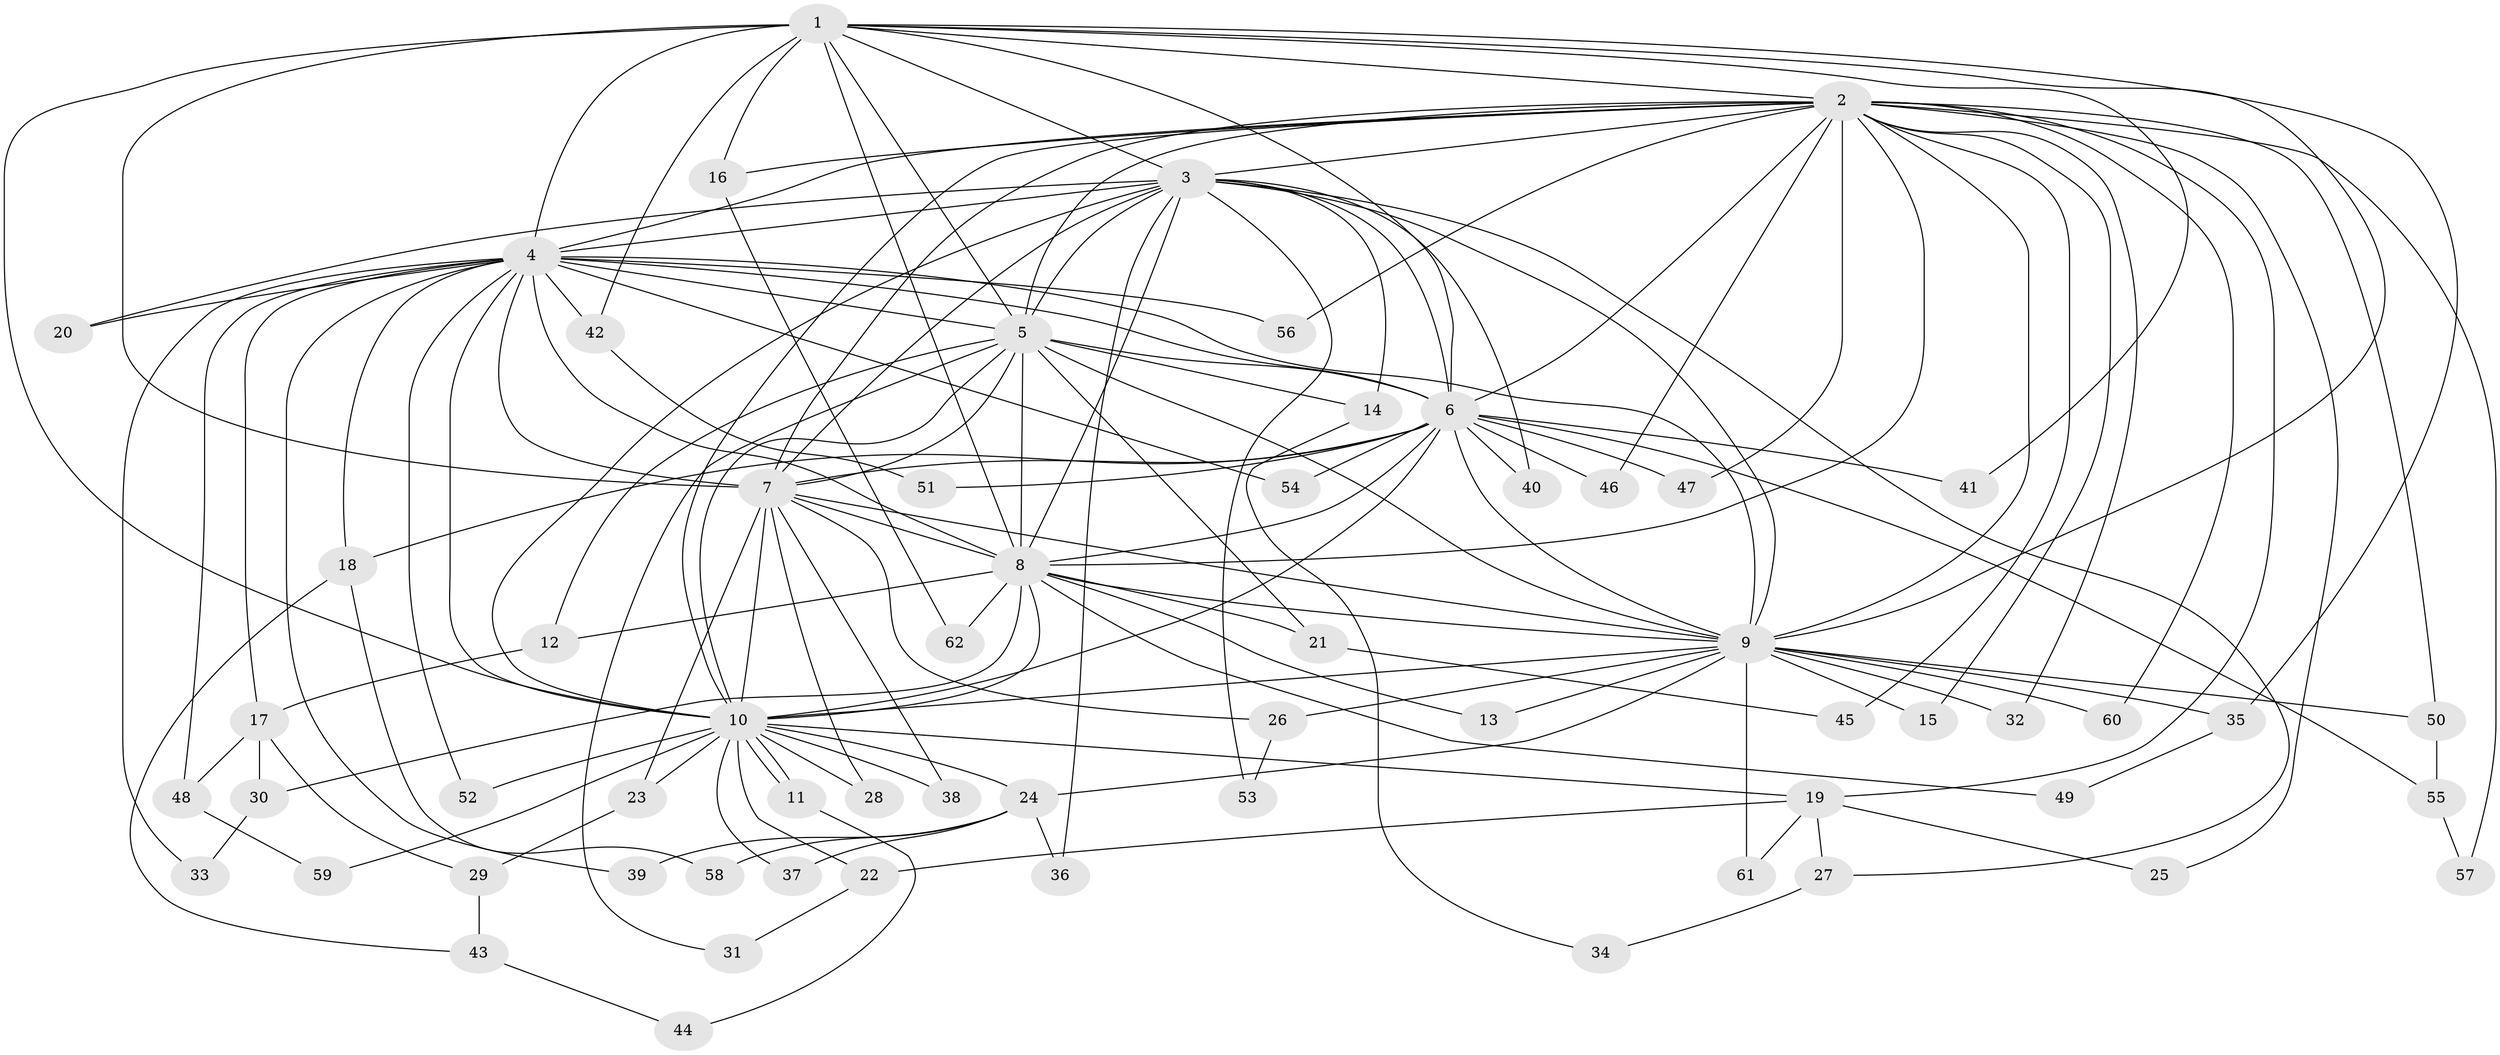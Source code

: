 // coarse degree distribution, {10: 0.022222222222222223, 17: 0.022222222222222223, 13: 0.022222222222222223, 20: 0.022222222222222223, 18: 0.022222222222222223, 16: 0.022222222222222223, 11: 0.022222222222222223, 15: 0.022222222222222223, 2: 0.5333333333333333, 3: 0.2222222222222222, 5: 0.044444444444444446, 6: 0.022222222222222223}
// Generated by graph-tools (version 1.1) at 2025/41/03/06/25 10:41:33]
// undirected, 62 vertices, 149 edges
graph export_dot {
graph [start="1"]
  node [color=gray90,style=filled];
  1;
  2;
  3;
  4;
  5;
  6;
  7;
  8;
  9;
  10;
  11;
  12;
  13;
  14;
  15;
  16;
  17;
  18;
  19;
  20;
  21;
  22;
  23;
  24;
  25;
  26;
  27;
  28;
  29;
  30;
  31;
  32;
  33;
  34;
  35;
  36;
  37;
  38;
  39;
  40;
  41;
  42;
  43;
  44;
  45;
  46;
  47;
  48;
  49;
  50;
  51;
  52;
  53;
  54;
  55;
  56;
  57;
  58;
  59;
  60;
  61;
  62;
  1 -- 2;
  1 -- 3;
  1 -- 4;
  1 -- 5;
  1 -- 6;
  1 -- 7;
  1 -- 8;
  1 -- 9;
  1 -- 10;
  1 -- 16;
  1 -- 35;
  1 -- 41;
  1 -- 42;
  2 -- 3;
  2 -- 4;
  2 -- 5;
  2 -- 6;
  2 -- 7;
  2 -- 8;
  2 -- 9;
  2 -- 10;
  2 -- 15;
  2 -- 16;
  2 -- 19;
  2 -- 25;
  2 -- 32;
  2 -- 45;
  2 -- 46;
  2 -- 47;
  2 -- 50;
  2 -- 56;
  2 -- 57;
  2 -- 60;
  3 -- 4;
  3 -- 5;
  3 -- 6;
  3 -- 7;
  3 -- 8;
  3 -- 9;
  3 -- 10;
  3 -- 14;
  3 -- 20;
  3 -- 27;
  3 -- 36;
  3 -- 40;
  3 -- 53;
  4 -- 5;
  4 -- 6;
  4 -- 7;
  4 -- 8;
  4 -- 9;
  4 -- 10;
  4 -- 17;
  4 -- 18;
  4 -- 20;
  4 -- 33;
  4 -- 39;
  4 -- 42;
  4 -- 48;
  4 -- 52;
  4 -- 54;
  4 -- 56;
  5 -- 6;
  5 -- 7;
  5 -- 8;
  5 -- 9;
  5 -- 10;
  5 -- 12;
  5 -- 14;
  5 -- 21;
  5 -- 31;
  6 -- 7;
  6 -- 8;
  6 -- 9;
  6 -- 10;
  6 -- 18;
  6 -- 40;
  6 -- 41;
  6 -- 46;
  6 -- 47;
  6 -- 51;
  6 -- 54;
  6 -- 55;
  7 -- 8;
  7 -- 9;
  7 -- 10;
  7 -- 23;
  7 -- 26;
  7 -- 28;
  7 -- 38;
  8 -- 9;
  8 -- 10;
  8 -- 12;
  8 -- 13;
  8 -- 21;
  8 -- 30;
  8 -- 49;
  8 -- 62;
  9 -- 10;
  9 -- 13;
  9 -- 15;
  9 -- 24;
  9 -- 26;
  9 -- 32;
  9 -- 35;
  9 -- 50;
  9 -- 60;
  9 -- 61;
  10 -- 11;
  10 -- 11;
  10 -- 19;
  10 -- 22;
  10 -- 23;
  10 -- 24;
  10 -- 28;
  10 -- 37;
  10 -- 38;
  10 -- 52;
  10 -- 59;
  11 -- 44;
  12 -- 17;
  14 -- 34;
  16 -- 62;
  17 -- 29;
  17 -- 30;
  17 -- 48;
  18 -- 43;
  18 -- 58;
  19 -- 22;
  19 -- 25;
  19 -- 27;
  19 -- 61;
  21 -- 45;
  22 -- 31;
  23 -- 29;
  24 -- 36;
  24 -- 37;
  24 -- 39;
  24 -- 58;
  26 -- 53;
  27 -- 34;
  29 -- 43;
  30 -- 33;
  35 -- 49;
  42 -- 51;
  43 -- 44;
  48 -- 59;
  50 -- 55;
  55 -- 57;
}
